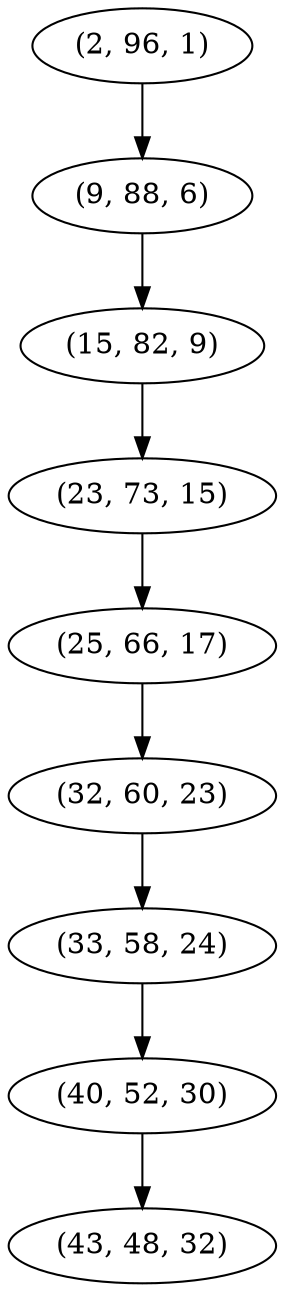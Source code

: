 digraph tree {
    "(2, 96, 1)";
    "(9, 88, 6)";
    "(15, 82, 9)";
    "(23, 73, 15)";
    "(25, 66, 17)";
    "(32, 60, 23)";
    "(33, 58, 24)";
    "(40, 52, 30)";
    "(43, 48, 32)";
    "(2, 96, 1)" -> "(9, 88, 6)";
    "(9, 88, 6)" -> "(15, 82, 9)";
    "(15, 82, 9)" -> "(23, 73, 15)";
    "(23, 73, 15)" -> "(25, 66, 17)";
    "(25, 66, 17)" -> "(32, 60, 23)";
    "(32, 60, 23)" -> "(33, 58, 24)";
    "(33, 58, 24)" -> "(40, 52, 30)";
    "(40, 52, 30)" -> "(43, 48, 32)";
}

